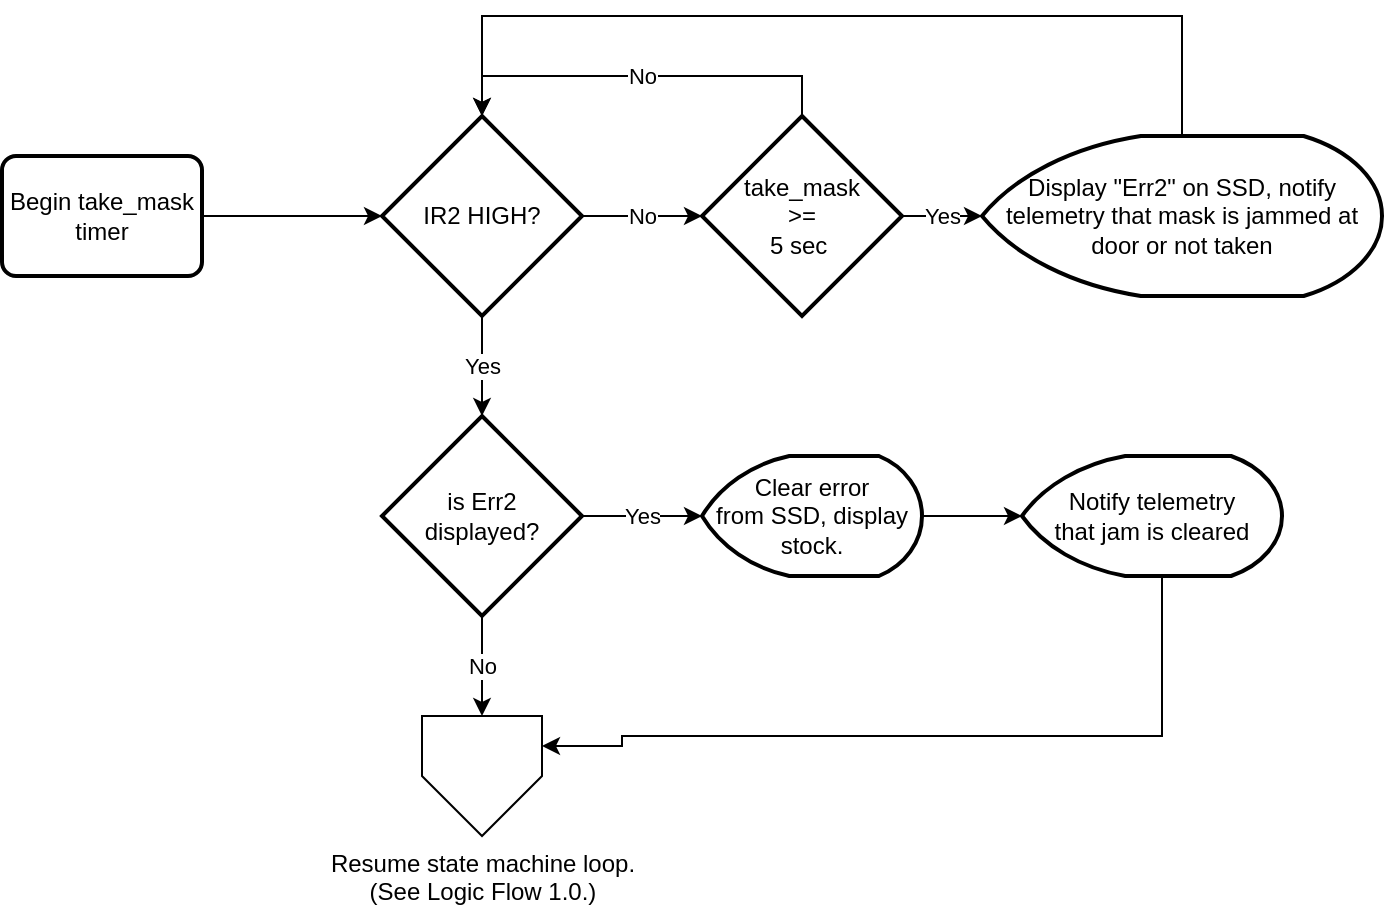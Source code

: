 <mxfile version="17.4.0" type="github">
  <diagram id="C5RBs43oDa-KdzZeNtuy" name="Page-1">
    <mxGraphModel dx="1662" dy="754" grid="1" gridSize="10" guides="1" tooltips="1" connect="1" arrows="1" fold="1" page="1" pageScale="1" pageWidth="827" pageHeight="1169" math="0" shadow="0">
      <root>
        <mxCell id="WIyWlLk6GJQsqaUBKTNV-0" />
        <mxCell id="WIyWlLk6GJQsqaUBKTNV-1" parent="WIyWlLk6GJQsqaUBKTNV-0" />
        <mxCell id="E42j3Qnnl6zGvQWKF0u--4" value="" style="edgeStyle=orthogonalEdgeStyle;rounded=0;orthogonalLoop=1;jettySize=auto;html=1;" edge="1" parent="WIyWlLk6GJQsqaUBKTNV-1" source="E42j3Qnnl6zGvQWKF0u--0" target="E42j3Qnnl6zGvQWKF0u--1">
          <mxGeometry relative="1" as="geometry" />
        </mxCell>
        <mxCell id="E42j3Qnnl6zGvQWKF0u--0" value="Begin take_mask timer" style="rounded=1;whiteSpace=wrap;html=1;absoluteArcSize=1;arcSize=14;strokeWidth=2;" vertex="1" parent="WIyWlLk6GJQsqaUBKTNV-1">
          <mxGeometry x="40" y="130" width="100" height="60" as="geometry" />
        </mxCell>
        <mxCell id="E42j3Qnnl6zGvQWKF0u--6" value="No" style="edgeStyle=orthogonalEdgeStyle;rounded=0;orthogonalLoop=1;jettySize=auto;html=1;" edge="1" parent="WIyWlLk6GJQsqaUBKTNV-1" source="E42j3Qnnl6zGvQWKF0u--1" target="E42j3Qnnl6zGvQWKF0u--5">
          <mxGeometry relative="1" as="geometry" />
        </mxCell>
        <mxCell id="E42j3Qnnl6zGvQWKF0u--13" value="Yes" style="edgeStyle=orthogonalEdgeStyle;rounded=0;orthogonalLoop=1;jettySize=auto;html=1;" edge="1" parent="WIyWlLk6GJQsqaUBKTNV-1" source="E42j3Qnnl6zGvQWKF0u--1" target="E42j3Qnnl6zGvQWKF0u--12">
          <mxGeometry relative="1" as="geometry" />
        </mxCell>
        <mxCell id="E42j3Qnnl6zGvQWKF0u--1" value="IR2 HIGH?" style="strokeWidth=2;html=1;shape=mxgraph.flowchart.decision;whiteSpace=wrap;" vertex="1" parent="WIyWlLk6GJQsqaUBKTNV-1">
          <mxGeometry x="230" y="110" width="100" height="100" as="geometry" />
        </mxCell>
        <mxCell id="E42j3Qnnl6zGvQWKF0u--2" value="Resume state machine loop.&lt;br&gt;(See Logic Flow 1.0.)" style="verticalLabelPosition=bottom;verticalAlign=top;html=1;shape=offPageConnector;rounded=0;size=0.5;" vertex="1" parent="WIyWlLk6GJQsqaUBKTNV-1">
          <mxGeometry x="250" y="410" width="60" height="60" as="geometry" />
        </mxCell>
        <mxCell id="E42j3Qnnl6zGvQWKF0u--7" value="No" style="edgeStyle=orthogonalEdgeStyle;rounded=0;orthogonalLoop=1;jettySize=auto;html=1;exitX=0.5;exitY=0;exitDx=0;exitDy=0;exitPerimeter=0;entryX=0.5;entryY=0;entryDx=0;entryDy=0;entryPerimeter=0;" edge="1" parent="WIyWlLk6GJQsqaUBKTNV-1" source="E42j3Qnnl6zGvQWKF0u--5" target="E42j3Qnnl6zGvQWKF0u--1">
          <mxGeometry relative="1" as="geometry" />
        </mxCell>
        <mxCell id="E42j3Qnnl6zGvQWKF0u--9" value="Yes" style="edgeStyle=orthogonalEdgeStyle;rounded=0;orthogonalLoop=1;jettySize=auto;html=1;" edge="1" parent="WIyWlLk6GJQsqaUBKTNV-1" source="E42j3Qnnl6zGvQWKF0u--5" target="E42j3Qnnl6zGvQWKF0u--8">
          <mxGeometry relative="1" as="geometry" />
        </mxCell>
        <mxCell id="E42j3Qnnl6zGvQWKF0u--5" value="take_mask &lt;br&gt;&amp;gt;= &lt;br&gt;5 sec&amp;nbsp;" style="strokeWidth=2;html=1;shape=mxgraph.flowchart.decision;whiteSpace=wrap;" vertex="1" parent="WIyWlLk6GJQsqaUBKTNV-1">
          <mxGeometry x="390" y="110" width="100" height="100" as="geometry" />
        </mxCell>
        <mxCell id="E42j3Qnnl6zGvQWKF0u--11" style="edgeStyle=orthogonalEdgeStyle;rounded=0;orthogonalLoop=1;jettySize=auto;html=1;entryX=0.5;entryY=0;entryDx=0;entryDy=0;entryPerimeter=0;" edge="1" parent="WIyWlLk6GJQsqaUBKTNV-1" source="E42j3Qnnl6zGvQWKF0u--8" target="E42j3Qnnl6zGvQWKF0u--1">
          <mxGeometry relative="1" as="geometry">
            <mxPoint x="290" y="-200" as="targetPoint" />
            <Array as="points">
              <mxPoint x="630" y="60" />
              <mxPoint x="280" y="60" />
            </Array>
          </mxGeometry>
        </mxCell>
        <mxCell id="E42j3Qnnl6zGvQWKF0u--8" value="Display &quot;Err2&quot; on SSD, notify telemetry that mask is jammed at door or not taken" style="strokeWidth=2;html=1;shape=mxgraph.flowchart.display;whiteSpace=wrap;" vertex="1" parent="WIyWlLk6GJQsqaUBKTNV-1">
          <mxGeometry x="530" y="120" width="200" height="80" as="geometry" />
        </mxCell>
        <mxCell id="E42j3Qnnl6zGvQWKF0u--14" value="No" style="edgeStyle=orthogonalEdgeStyle;rounded=0;orthogonalLoop=1;jettySize=auto;html=1;" edge="1" parent="WIyWlLk6GJQsqaUBKTNV-1" source="E42j3Qnnl6zGvQWKF0u--12" target="E42j3Qnnl6zGvQWKF0u--2">
          <mxGeometry relative="1" as="geometry" />
        </mxCell>
        <mxCell id="E42j3Qnnl6zGvQWKF0u--17" value="Yes" style="edgeStyle=orthogonalEdgeStyle;rounded=0;orthogonalLoop=1;jettySize=auto;html=1;" edge="1" parent="WIyWlLk6GJQsqaUBKTNV-1" source="E42j3Qnnl6zGvQWKF0u--12" target="E42j3Qnnl6zGvQWKF0u--16">
          <mxGeometry relative="1" as="geometry" />
        </mxCell>
        <mxCell id="E42j3Qnnl6zGvQWKF0u--12" value="is Err2 &lt;br&gt;displayed?" style="strokeWidth=2;html=1;shape=mxgraph.flowchart.decision;whiteSpace=wrap;" vertex="1" parent="WIyWlLk6GJQsqaUBKTNV-1">
          <mxGeometry x="230" y="260" width="100" height="100" as="geometry" />
        </mxCell>
        <mxCell id="E42j3Qnnl6zGvQWKF0u--19" value="" style="edgeStyle=orthogonalEdgeStyle;rounded=0;orthogonalLoop=1;jettySize=auto;html=1;" edge="1" parent="WIyWlLk6GJQsqaUBKTNV-1" source="E42j3Qnnl6zGvQWKF0u--16" target="E42j3Qnnl6zGvQWKF0u--18">
          <mxGeometry relative="1" as="geometry" />
        </mxCell>
        <mxCell id="E42j3Qnnl6zGvQWKF0u--16" value="Clear error &lt;br&gt;from SSD, display stock." style="strokeWidth=2;html=1;shape=mxgraph.flowchart.display;whiteSpace=wrap;" vertex="1" parent="WIyWlLk6GJQsqaUBKTNV-1">
          <mxGeometry x="390" y="280" width="110" height="60" as="geometry" />
        </mxCell>
        <mxCell id="E42j3Qnnl6zGvQWKF0u--20" style="edgeStyle=orthogonalEdgeStyle;rounded=0;orthogonalLoop=1;jettySize=auto;html=1;entryX=1;entryY=0.25;entryDx=0;entryDy=0;" edge="1" parent="WIyWlLk6GJQsqaUBKTNV-1" target="E42j3Qnnl6zGvQWKF0u--2">
          <mxGeometry relative="1" as="geometry">
            <mxPoint x="350" y="425" as="targetPoint" />
            <mxPoint x="655" y="340" as="sourcePoint" />
            <Array as="points">
              <mxPoint x="620" y="340" />
              <mxPoint x="620" y="420" />
              <mxPoint x="350" y="420" />
              <mxPoint x="350" y="425" />
            </Array>
          </mxGeometry>
        </mxCell>
        <mxCell id="E42j3Qnnl6zGvQWKF0u--18" value="Notify telemetry &lt;br&gt;that jam is cleared" style="strokeWidth=2;html=1;shape=mxgraph.flowchart.display;whiteSpace=wrap;" vertex="1" parent="WIyWlLk6GJQsqaUBKTNV-1">
          <mxGeometry x="550" y="280" width="130" height="60" as="geometry" />
        </mxCell>
      </root>
    </mxGraphModel>
  </diagram>
</mxfile>
